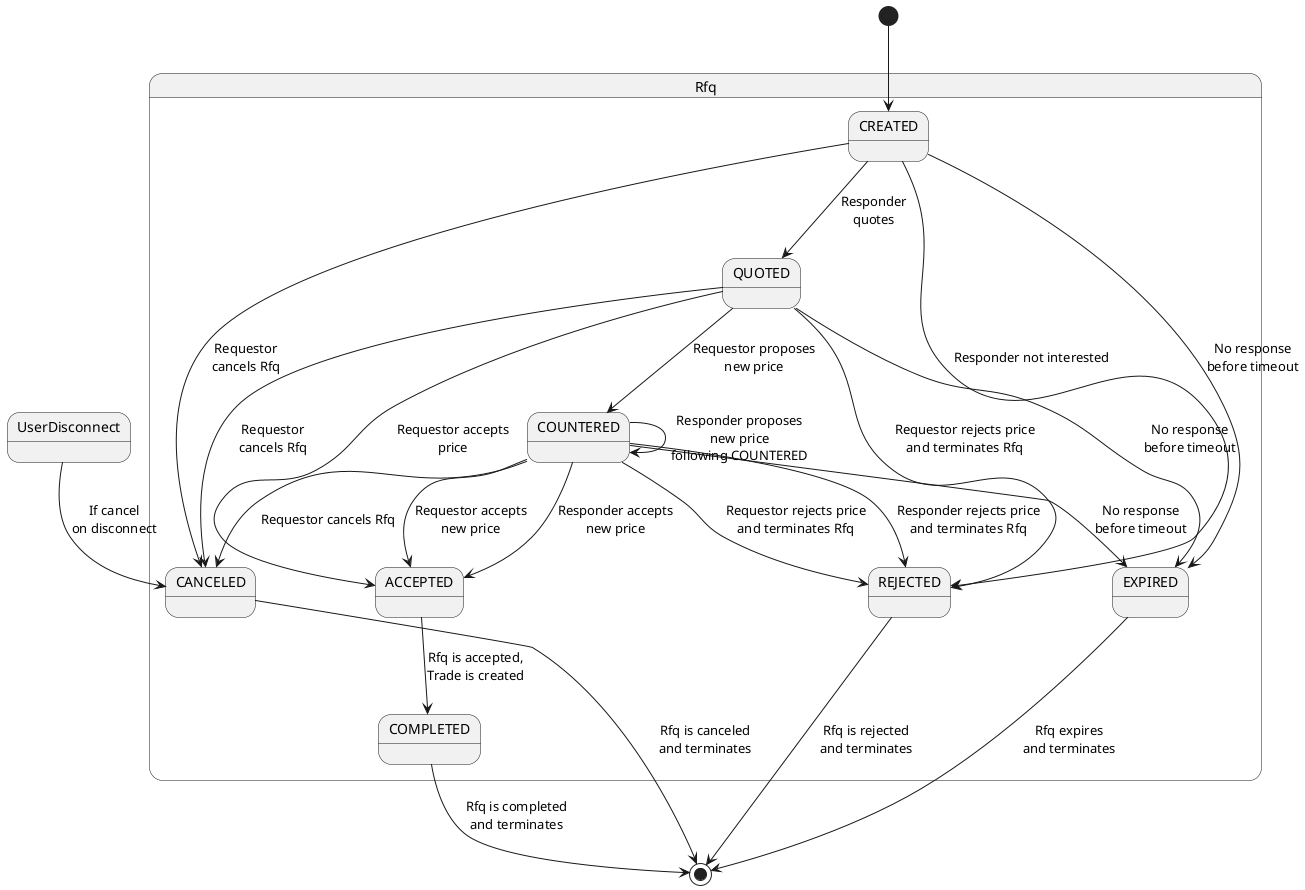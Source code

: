 @startuml
[*] --> Rfq.CREATED

Rfq.CREATED -> Rfq.REJECTED : Responder not interested
Rfq.CREATED --> Rfq.QUOTED : Responder\nquotes
Rfq.CREATED --> Rfq.EXPIRED : No response\nbefore timeout

Rfq.QUOTED --> Rfq.COUNTERED : Requestor proposes\nnew price
Rfq.QUOTED --> Rfq.ACCEPTED : Requestor accepts\nprice
Rfq.QUOTED --> Rfq.REJECTED : Requestor rejects price\nand terminates Rfq
Rfq.QUOTED --> Rfq.EXPIRED : No response\nbefore timeout

Rfq.CREATED --> Rfq.CANCELED : Requestor\ncancels Rfq
Rfq.QUOTED --> Rfq.CANCELED : Requestor\ncancels Rfq
Rfq.COUNTERED --> Rfq.EXPIRED :  No response\nbefore timeout
Rfq.COUNTERED --> Rfq.CANCELED :  Requestor cancels Rfq
Rfq.COUNTERED --> Rfq.COUNTERED : Responder proposes\nnew price\nfollowing COUNTERED
Rfq.COUNTERED --> Rfq.ACCEPTED : Requestor accepts\nnew price
Rfq.COUNTERED --> Rfq.ACCEPTED : Responder accepts\nnew price
Rfq.COUNTERED --> Rfq.REJECTED : Requestor rejects price\nand terminates Rfq
Rfq.COUNTERED --> Rfq.REJECTED : Responder rejects price\nand terminates Rfq

Rfq.ACCEPTED --> Rfq.COMPLETED : Rfq is accepted,\nTrade is created

Rfq.REJECTED --> [*] : Rfq is rejected\nand terminates
Rfq.COMPLETED --> [*] : Rfq is completed\nand terminates
Rfq.CANCELED --> [*] : Rfq is canceled\nand terminates
Rfq.EXPIRED --> [*] : Rfq expires\nand terminates

UserDisconnect -down-> Rfq.CANCELED : If cancel\non disconnect

@enduml

